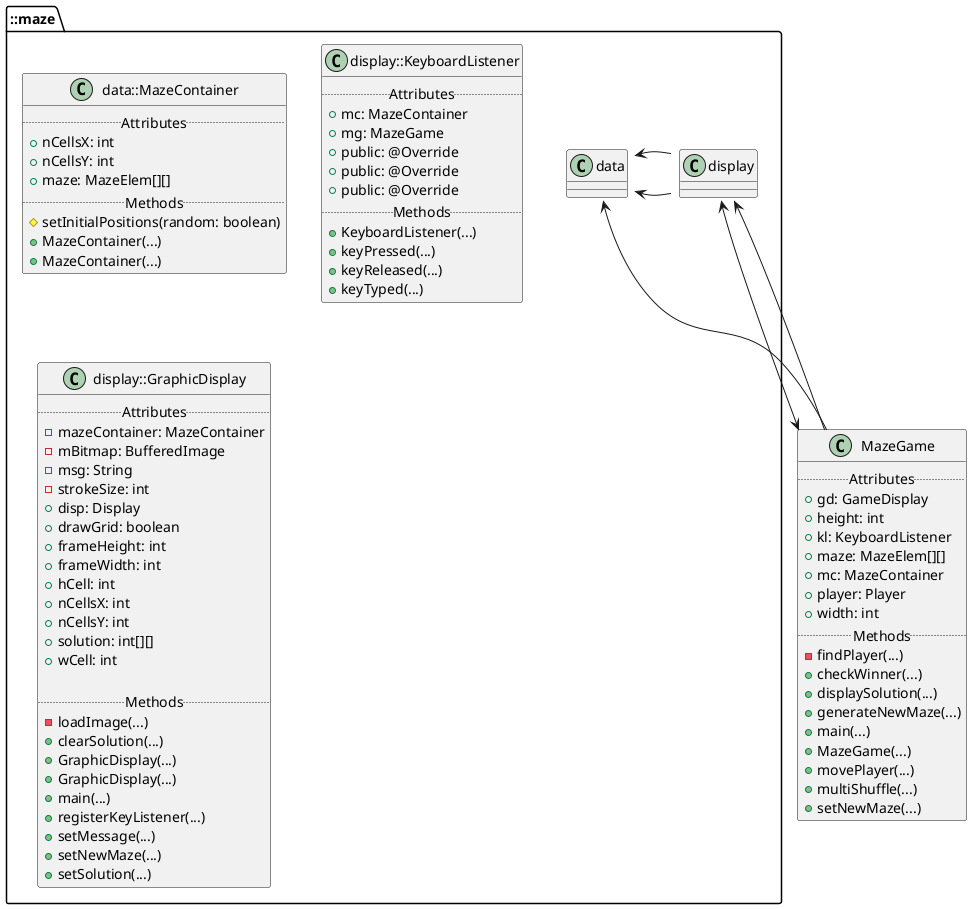 @startuml

class ::maze.data::MazeContainer {
  .. Attributes ..
+ nCellsX: int
+ nCellsY: int
+ maze: MazeElem[][]
  .. Methods ..
# setInitialPositions(random: boolean)
+ MazeContainer(...)
+ MazeContainer(...)
}


class ::maze.display::KeyboardListener {
  .. Attributes ..
+ mc: MazeContainer
+ mg: MazeGame
+ public: @Override
+ public: @Override
+ public: @Override
  .. Methods ..
+ KeyboardListener(...)
+ keyPressed(...)
+ keyReleased(...)
+ keyTyped(...)
}

class ::maze.display::GraphicDisplay {
  .. Attributes ..
- mazeContainer: MazeContainer
- mBitmap: BufferedImage
- msg: String
- strokeSize: int
+ disp: Display
+ drawGrid: boolean
+ frameHeight: int
+ frameWidth: int
+ hCell: int
+ nCellsX: int
+ nCellsY: int
+ solution: int[][]
+ wCell: int

  .. Methods ..
- loadImage(...)
+ clearSolution(...)
+ GraphicDisplay(...)
+ GraphicDisplay(...)
+ main(...)
+ registerKeyListener(...)
+ setMessage(...)
+ setNewMaze(...)
+ setSolution(...)
}

class MazeGame {
.. Attributes ..
+ gd: GameDisplay
+ height: int
+ kl: KeyboardListener
+ maze: MazeElem[][]
+ mc: MazeContainer
+ player: Player
+ width: int
.. Methods ..
- findPlayer(...)
+ checkWinner(...)
+ displaySolution(...)
+ generateNewMaze(...)
+ main(...)
+ MazeGame(...)
+ movePlayer(...)
+ multiShuffle(...)
+ setNewMaze(...)
}

 ::maze.data::MazeContainer <- ::maze.display::KeyboardListener
 ::maze.data::MazeContainer <-- ::maze.display::GraphicDisplay
 ::maze.display::KeyboardListener <--> MazeGame
 ::maze.data::MazeContainer <-- MazeGame
 ::maze.display::GraphicDisplay <- MazeGame

@enduml